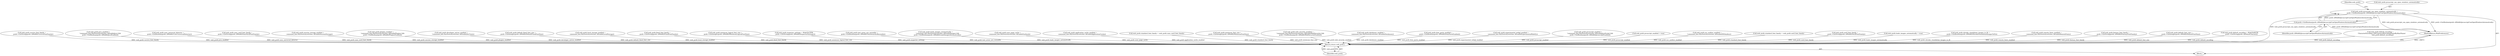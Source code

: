 digraph "0_Chrome_bfa69d49b17f33635c79f79819b90a8d2089c4b3_0@API" {
"1000185" [label="(Call,web_prefs.javascript_can_open_windows_automatically =\n      prefs->GetBoolean(prefs::kWebKitJavascriptCanOpenWindowsAutomatically))"];
"1000189" [label="(Call,prefs->GetBoolean(prefs::kWebKitJavascriptCanOpenWindowsAutomatically))"];
"1000370" [label="(Return,return web_prefs;)"];
"1000334" [label="(Call,web_prefs.default_encoding =\n      CharacterEncoding::GetCanonicalEncodingNameByAliasName(\n          web_prefs.default_encoding))"];
"1000193" [label="(Identifier,web_prefs)"];
"1000142" [label="(Call,web_prefs.cursive_font_family =\n      prefs->GetString(prefs::kWebKitCursiveFontFamily))"];
"1000253" [label="(Call,web_prefs.java_enabled =\n        !command_line.HasSwitch(switches::kDisableJava) &&\n        prefs->GetBoolean(prefs::kWebKitJavaEnabled))"];
"1000322" [label="(Call,web_prefs.uses_universal_detector =\n      prefs->GetBoolean(prefs::kWebKitUsesUniversalDetector))"];
"1000118" [label="(Call,web_prefs.sans_serif_font_family =\n      prefs->GetString(prefs::kWebKitSansSerifFontFamily))"];
"1000310" [label="(Call,web_prefs.session_storage_enabled =\n       command_line.HasSwitch(switches::kEnableSessionStorage))"];
"1000243" [label="(Call,web_prefs.plugins_enabled =\n        !command_line.HasSwitch(switches::kDisablePlugins) &&\n        prefs->GetBoolean(prefs::kWebKitPluginsEnabled))"];
"1000216" [label="(Call,web_prefs.developer_extras_enabled =\n        !command_line.HasSwitch(switches::kDisableDevTools))"];
"1000160" [label="(Call,web_prefs.default_fixed_font_size =\n      prefs->GetInteger(prefs::kWebKitDefaultFixedFontSize))"];
"1000298" [label="(Call,web_prefs.local_storage_enabled =\n      command_line.HasSwitch(switches::kEnableLocalStorage))"];
"1000106" [label="(Call,web_prefs.fixed_font_family =\n      prefs->GetString(prefs::kWebKitFixedFontFamily))"];
"1000172" [label="(Call,web_prefs.minimum_logical_font_size =\n      prefs->GetInteger(prefs::kWebKitMinimumLogicalFontSize))"];
"1000203" [label="(Call,web_prefs.inspector_settings = WideToUTF8(\n      prefs->GetString(prefs::kWebKitInspectorSettings)))"];
"1000328" [label="(Call,web_prefs.text_areas_are_resizable =\n      prefs->GetBoolean(prefs::kWebKitTextAreasAreResizable))"];
"1000263" [label="(Call,web_prefs.loads_images_automatically =\n        !command_line.HasSwitch(switches::kDisableImages) &&\n        prefs->GetBoolean(prefs::kWebKitLoadsImagesAutomatically))"];
"1000273" [label="(Call,web_prefs.uses_page_cache =\n        command_line.HasSwitch(switches::kEnableFastback))"];
"1000104" [label="(Block,)"];
"1000371" [label="(Identifier,web_prefs)"];
"1000189" [label="(Call,prefs->GetBoolean(prefs::kWebKitJavascriptCanOpenWindowsAutomatically))"];
"1000292" [label="(Call,web_prefs.application_cache_enabled =\n        command_line.HasSwitch(switches::kEnableApplicationCache))"];
"1000186" [label="(Call,web_prefs.javascript_can_open_windows_automatically)"];
"1000185" [label="(Call,web_prefs.javascript_can_open_windows_automatically =\n      prefs->GetBoolean(prefs::kWebKitJavascriptCanOpenWindowsAutomatically))"];
"1000135" [label="(Call,web_prefs.standard_font_family = web_prefs.sans_serif_font_family)"];
"1000370" [label="(Return,return web_prefs;)"];
"1000166" [label="(Call,web_prefs.minimum_font_size =\n      prefs->GetInteger(prefs::kWebKitMinimumFontSize))"];
"1000233" [label="(Call,web_prefs.web_security_enabled =\n        !command_line.HasSwitch(switches::kDisableWebSecurity) &&\n        prefs->GetBoolean(prefs::kWebKitWebSecurityEnabled))"];
"1000304" [label="(Call,web_prefs.databases_enabled =\n      command_line.HasSwitch(switches::kEnableDatabases))"];
"1000191" [label="(Call,web_prefs.dom_paste_enabled =\n      prefs->GetBoolean(prefs::kWebKitDomPasteEnabled))"];
"1000316" [label="(Call,web_prefs.experimental_webgl_enabled =\n       command_line.HasSwitch(switches::kEnableExperimentalWebGL))"];
"1000223" [label="(Call,web_prefs.javascript_enabled =\n        !command_line.HasSwitch(switches::kDisableJavaScript) &&\n        prefs->GetBoolean(prefs::kWebKitJavascriptEnabled))"];
"1000190" [label="(Identifier,prefs::kWebKitJavascriptCanOpenWindowsAutomatically)"];
"1000365" [label="(Call,web_prefs.javascript_enabled = true)"];
"1000372" [label="(MethodReturn,WebPreferences)"];
"1000285" [label="(Call,web_prefs.xss_auditor_enabled =\n        !command_line.HasSwitch(switches::kDisableXSSAuditor))"];
"1000127" [label="(Call,web_prefs.standard_font_family = web_prefs.serif_font_family)"];
"1000112" [label="(Call,web_prefs.serif_font_family =\n      prefs->GetString(prefs::kWebKitSerifFontFamily))"];
"1000360" [label="(Call,web_prefs.loads_images_automatically = true)"];
"1000197" [label="(Call,web_prefs.shrinks_standalone_images_to_fit =\n      prefs->GetBoolean(prefs::kWebKitShrinksStandaloneImagesToFit))"];
"1000279" [label="(Call,web_prefs.remote_fonts_enabled =\n        command_line.HasSwitch(switches::kEnableRemoteFonts))"];
"1000148" [label="(Call,web_prefs.fantasy_font_family =\n      prefs->GetString(prefs::kWebKitFantasyFontFamily))"];
"1000154" [label="(Call,web_prefs.default_font_size =\n      prefs->GetInteger(prefs::kWebKitDefaultFontSize))"];
"1000347" [label="(Call,web_prefs.default_encoding = WideToASCII(\n        prefs->GetString(prefs::kDefaultCharset)))"];
"1000185" -> "1000104"  [label="AST: "];
"1000185" -> "1000189"  [label="CFG: "];
"1000186" -> "1000185"  [label="AST: "];
"1000189" -> "1000185"  [label="AST: "];
"1000193" -> "1000185"  [label="CFG: "];
"1000185" -> "1000372"  [label="DDG: web_prefs.javascript_can_open_windows_automatically"];
"1000185" -> "1000372"  [label="DDG: prefs->GetBoolean(prefs::kWebKitJavascriptCanOpenWindowsAutomatically)"];
"1000189" -> "1000185"  [label="DDG: prefs::kWebKitJavascriptCanOpenWindowsAutomatically"];
"1000185" -> "1000370"  [label="DDG: web_prefs.javascript_can_open_windows_automatically"];
"1000189" -> "1000190"  [label="CFG: "];
"1000190" -> "1000189"  [label="AST: "];
"1000189" -> "1000372"  [label="DDG: prefs::kWebKitJavascriptCanOpenWindowsAutomatically"];
"1000370" -> "1000104"  [label="AST: "];
"1000370" -> "1000371"  [label="CFG: "];
"1000371" -> "1000370"  [label="AST: "];
"1000372" -> "1000370"  [label="CFG: "];
"1000370" -> "1000372"  [label="DDG: <RET>"];
"1000371" -> "1000370"  [label="DDG: web_prefs"];
"1000360" -> "1000370"  [label="DDG: web_prefs.loads_images_automatically"];
"1000106" -> "1000370"  [label="DDG: web_prefs.fixed_font_family"];
"1000279" -> "1000370"  [label="DDG: web_prefs.remote_fonts_enabled"];
"1000292" -> "1000370"  [label="DDG: web_prefs.application_cache_enabled"];
"1000298" -> "1000370"  [label="DDG: web_prefs.local_storage_enabled"];
"1000148" -> "1000370"  [label="DDG: web_prefs.fantasy_font_family"];
"1000328" -> "1000370"  [label="DDG: web_prefs.text_areas_are_resizable"];
"1000365" -> "1000370"  [label="DDG: web_prefs.javascript_enabled"];
"1000127" -> "1000370"  [label="DDG: web_prefs.standard_font_family"];
"1000118" -> "1000370"  [label="DDG: web_prefs.sans_serif_font_family"];
"1000285" -> "1000370"  [label="DDG: web_prefs.xss_auditor_enabled"];
"1000216" -> "1000370"  [label="DDG: web_prefs.developer_extras_enabled"];
"1000310" -> "1000370"  [label="DDG: web_prefs.session_storage_enabled"];
"1000253" -> "1000370"  [label="DDG: web_prefs.java_enabled"];
"1000304" -> "1000370"  [label="DDG: web_prefs.databases_enabled"];
"1000154" -> "1000370"  [label="DDG: web_prefs.default_font_size"];
"1000347" -> "1000370"  [label="DDG: web_prefs.default_encoding"];
"1000166" -> "1000370"  [label="DDG: web_prefs.minimum_font_size"];
"1000263" -> "1000370"  [label="DDG: web_prefs.loads_images_automatically"];
"1000273" -> "1000370"  [label="DDG: web_prefs.uses_page_cache"];
"1000112" -> "1000370"  [label="DDG: web_prefs.serif_font_family"];
"1000172" -> "1000370"  [label="DDG: web_prefs.minimum_logical_font_size"];
"1000233" -> "1000370"  [label="DDG: web_prefs.web_security_enabled"];
"1000142" -> "1000370"  [label="DDG: web_prefs.cursive_font_family"];
"1000135" -> "1000370"  [label="DDG: web_prefs.standard_font_family"];
"1000322" -> "1000370"  [label="DDG: web_prefs.uses_universal_detector"];
"1000243" -> "1000370"  [label="DDG: web_prefs.plugins_enabled"];
"1000160" -> "1000370"  [label="DDG: web_prefs.default_fixed_font_size"];
"1000334" -> "1000370"  [label="DDG: web_prefs.default_encoding"];
"1000191" -> "1000370"  [label="DDG: web_prefs.dom_paste_enabled"];
"1000223" -> "1000370"  [label="DDG: web_prefs.javascript_enabled"];
"1000203" -> "1000370"  [label="DDG: web_prefs.inspector_settings"];
"1000197" -> "1000370"  [label="DDG: web_prefs.shrinks_standalone_images_to_fit"];
"1000316" -> "1000370"  [label="DDG: web_prefs.experimental_webgl_enabled"];
}
